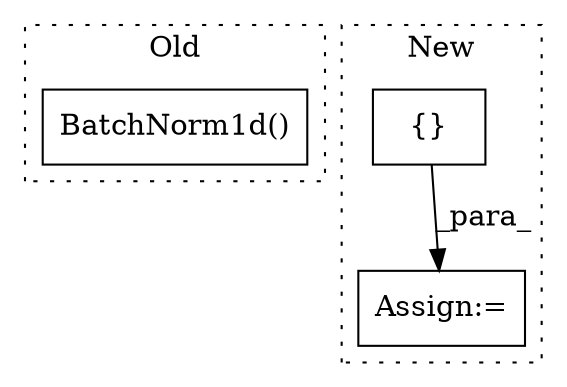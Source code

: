 digraph G {
subgraph cluster0 {
1 [label="BatchNorm1d()" a="75" s="7108,7145" l="15,1" shape="box"];
label = "Old";
style="dotted";
}
subgraph cluster1 {
2 [label="{}" a="59" s="768,782" l="1,0" shape="box"];
3 [label="Assign:=" a="68" s="765" l="3" shape="box"];
label = "New";
style="dotted";
}
2 -> 3 [label="_para_"];
}
